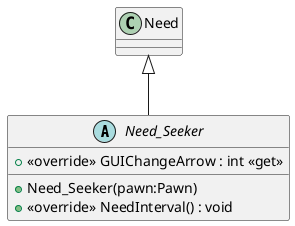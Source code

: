 @startuml
abstract class Need_Seeker {
    + <<override>> GUIChangeArrow : int <<get>>
    + Need_Seeker(pawn:Pawn)
    + <<override>> NeedInterval() : void
}
Need <|-- Need_Seeker
@enduml
